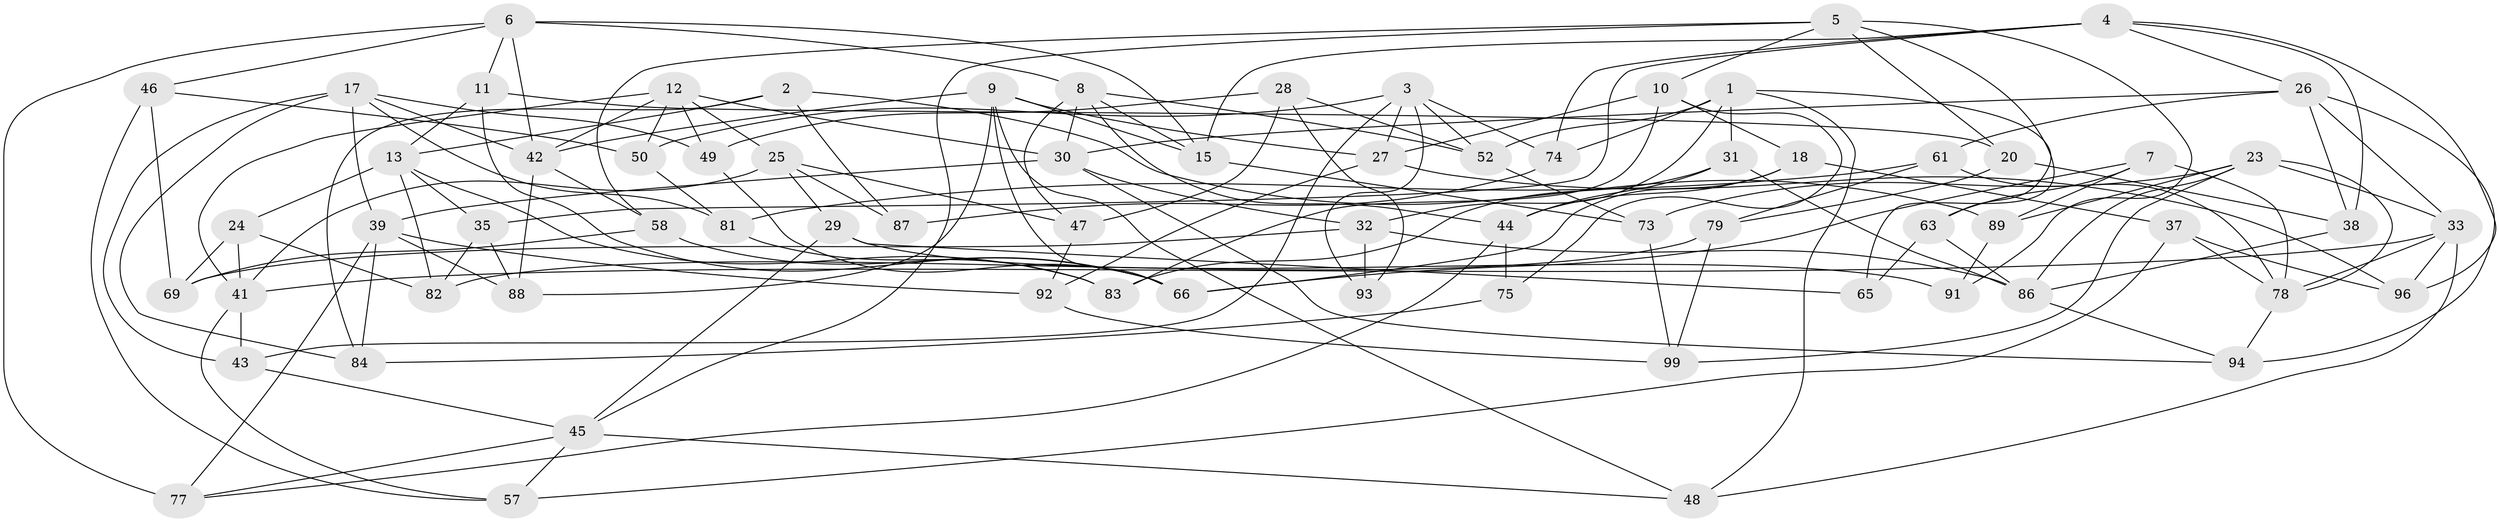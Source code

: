 // original degree distribution, {4: 1.0}
// Generated by graph-tools (version 1.1) at 2025/11/02/27/25 16:11:44]
// undirected, 70 vertices, 162 edges
graph export_dot {
graph [start="1"]
  node [color=gray90,style=filled];
  1 [super="+19"];
  2;
  3 [super="+71"];
  4 [super="+22"];
  5 [super="+85"];
  6 [super="+40"];
  7;
  8 [super="+16"];
  9 [super="+64"];
  10 [super="+14"];
  11;
  12 [super="+21"];
  13 [super="+68"];
  15 [super="+72"];
  17 [super="+70"];
  18;
  20;
  23 [super="+34"];
  24;
  25 [super="+54"];
  26 [super="+62"];
  27 [super="+56"];
  28;
  29 [super="+76"];
  30 [super="+67"];
  31;
  32 [super="+36"];
  33 [super="+53"];
  35;
  37;
  38;
  39 [super="+55"];
  41 [super="+95"];
  42 [super="+60"];
  43;
  44 [super="+51"];
  45 [super="+59"];
  46;
  47;
  48;
  49;
  50;
  52 [super="+90"];
  57;
  58;
  61;
  63;
  65;
  66 [super="+98"];
  69;
  73 [super="+97"];
  74;
  75;
  77;
  78 [super="+80"];
  79;
  81;
  82;
  83;
  84;
  86 [super="+100"];
  87;
  88;
  89;
  91;
  92;
  93;
  94;
  96;
  99;
  1 -- 63;
  1 -- 31;
  1 -- 74;
  1 -- 48;
  1 -- 52;
  1 -- 32;
  2 -- 89;
  2 -- 87;
  2 -- 84;
  2 -- 13;
  3 -- 43;
  3 -- 93;
  3 -- 27;
  3 -- 74;
  3 -- 50;
  3 -- 52;
  4 -- 96;
  4 -- 35;
  4 -- 15;
  4 -- 74;
  4 -- 26;
  4 -- 38;
  5 -- 91;
  5 -- 10;
  5 -- 45;
  5 -- 65;
  5 -- 58;
  5 -- 20;
  6 -- 77;
  6 -- 11;
  6 -- 8;
  6 -- 46;
  6 -- 42;
  6 -- 15;
  7 -- 66;
  7 -- 63;
  7 -- 89;
  7 -- 78;
  8 -- 15;
  8 -- 47;
  8 -- 30;
  8 -- 44;
  8 -- 52;
  9 -- 48;
  9 -- 27;
  9 -- 42;
  9 -- 88;
  9 -- 15;
  9 -- 66;
  10 -- 18;
  10 -- 75;
  10 -- 27 [weight=2];
  10 -- 83;
  11 -- 13;
  11 -- 20;
  11 -- 66;
  12 -- 41;
  12 -- 25;
  12 -- 49;
  12 -- 50;
  12 -- 42;
  12 -- 30;
  13 -- 24;
  13 -- 83;
  13 -- 82;
  13 -- 35;
  15 -- 73 [weight=2];
  17 -- 84;
  17 -- 81;
  17 -- 39;
  17 -- 43;
  17 -- 49;
  17 -- 42;
  18 -- 66;
  18 -- 44;
  18 -- 37;
  20 -- 38;
  20 -- 79;
  23 -- 89;
  23 -- 73;
  23 -- 99;
  23 -- 86;
  23 -- 78;
  23 -- 33;
  24 -- 82;
  24 -- 69;
  24 -- 41;
  25 -- 87 [weight=2];
  25 -- 29;
  25 -- 41;
  25 -- 47;
  26 -- 38;
  26 -- 94;
  26 -- 61;
  26 -- 30;
  26 -- 33;
  27 -- 96;
  27 -- 92;
  28 -- 49;
  28 -- 47;
  28 -- 93;
  28 -- 52;
  29 -- 65 [weight=2];
  29 -- 91 [weight=2];
  29 -- 45;
  30 -- 94;
  30 -- 32;
  30 -- 39;
  31 -- 83;
  31 -- 44;
  31 -- 86;
  32 -- 93 [weight=2];
  32 -- 86;
  32 -- 69;
  33 -- 48;
  33 -- 78;
  33 -- 96;
  33 -- 41;
  35 -- 88;
  35 -- 82;
  37 -- 96;
  37 -- 57;
  37 -- 78;
  38 -- 86;
  39 -- 88;
  39 -- 84;
  39 -- 92;
  39 -- 77;
  41 -- 43;
  41 -- 57;
  42 -- 88;
  42 -- 58;
  43 -- 45;
  44 -- 75 [weight=2];
  44 -- 77;
  45 -- 77;
  45 -- 48;
  45 -- 57;
  46 -- 50;
  46 -- 57;
  46 -- 69;
  47 -- 92;
  49 -- 66;
  50 -- 81;
  52 -- 73 [weight=2];
  58 -- 66;
  58 -- 69;
  61 -- 79;
  61 -- 81;
  61 -- 78;
  63 -- 65;
  63 -- 86;
  73 -- 99;
  74 -- 87;
  75 -- 84;
  78 -- 94;
  79 -- 82;
  79 -- 99;
  81 -- 83;
  86 -- 94;
  89 -- 91;
  92 -- 99;
}
